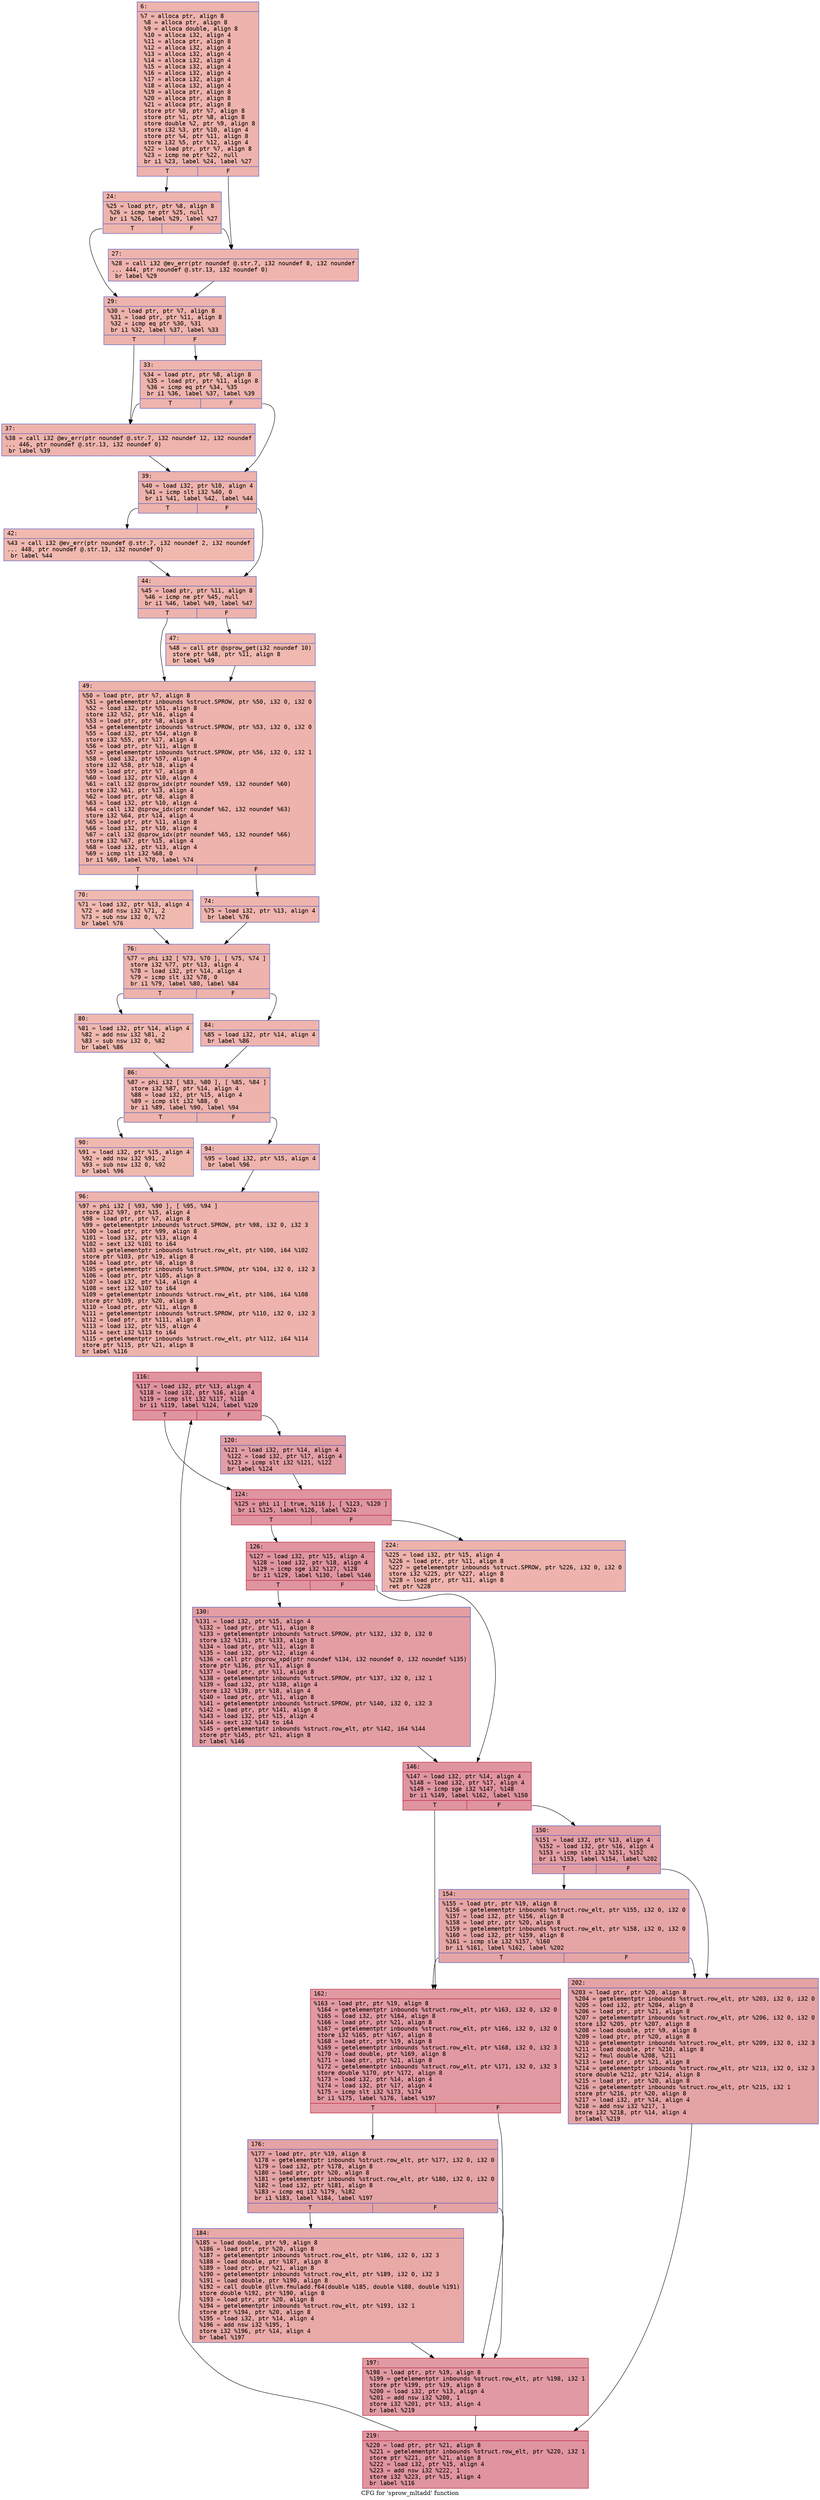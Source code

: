 digraph "CFG for 'sprow_mltadd' function" {
	label="CFG for 'sprow_mltadd' function";

	Node0x60000254d450 [shape=record,color="#3d50c3ff", style=filled, fillcolor="#d6524470" fontname="Courier",label="{6:\l|  %7 = alloca ptr, align 8\l  %8 = alloca ptr, align 8\l  %9 = alloca double, align 8\l  %10 = alloca i32, align 4\l  %11 = alloca ptr, align 8\l  %12 = alloca i32, align 4\l  %13 = alloca i32, align 4\l  %14 = alloca i32, align 4\l  %15 = alloca i32, align 4\l  %16 = alloca i32, align 4\l  %17 = alloca i32, align 4\l  %18 = alloca i32, align 4\l  %19 = alloca ptr, align 8\l  %20 = alloca ptr, align 8\l  %21 = alloca ptr, align 8\l  store ptr %0, ptr %7, align 8\l  store ptr %1, ptr %8, align 8\l  store double %2, ptr %9, align 8\l  store i32 %3, ptr %10, align 4\l  store ptr %4, ptr %11, align 8\l  store i32 %5, ptr %12, align 4\l  %22 = load ptr, ptr %7, align 8\l  %23 = icmp ne ptr %22, null\l  br i1 %23, label %24, label %27\l|{<s0>T|<s1>F}}"];
	Node0x60000254d450:s0 -> Node0x60000254d4a0[tooltip="6 -> 24\nProbability 62.50%" ];
	Node0x60000254d450:s1 -> Node0x60000254d4f0[tooltip="6 -> 27\nProbability 37.50%" ];
	Node0x60000254d4a0 [shape=record,color="#3d50c3ff", style=filled, fillcolor="#d8564670" fontname="Courier",label="{24:\l|  %25 = load ptr, ptr %8, align 8\l  %26 = icmp ne ptr %25, null\l  br i1 %26, label %29, label %27\l|{<s0>T|<s1>F}}"];
	Node0x60000254d4a0:s0 -> Node0x60000254d540[tooltip="24 -> 29\nProbability 62.50%" ];
	Node0x60000254d4a0:s1 -> Node0x60000254d4f0[tooltip="24 -> 27\nProbability 37.50%" ];
	Node0x60000254d4f0 [shape=record,color="#3d50c3ff", style=filled, fillcolor="#d8564670" fontname="Courier",label="{27:\l|  %28 = call i32 @ev_err(ptr noundef @.str.7, i32 noundef 8, i32 noundef\l... 444, ptr noundef @.str.13, i32 noundef 0)\l  br label %29\l}"];
	Node0x60000254d4f0 -> Node0x60000254d540[tooltip="27 -> 29\nProbability 100.00%" ];
	Node0x60000254d540 [shape=record,color="#3d50c3ff", style=filled, fillcolor="#d6524470" fontname="Courier",label="{29:\l|  %30 = load ptr, ptr %7, align 8\l  %31 = load ptr, ptr %11, align 8\l  %32 = icmp eq ptr %30, %31\l  br i1 %32, label %37, label %33\l|{<s0>T|<s1>F}}"];
	Node0x60000254d540:s0 -> Node0x60000254d5e0[tooltip="29 -> 37\nProbability 37.50%" ];
	Node0x60000254d540:s1 -> Node0x60000254d590[tooltip="29 -> 33\nProbability 62.50%" ];
	Node0x60000254d590 [shape=record,color="#3d50c3ff", style=filled, fillcolor="#d8564670" fontname="Courier",label="{33:\l|  %34 = load ptr, ptr %8, align 8\l  %35 = load ptr, ptr %11, align 8\l  %36 = icmp eq ptr %34, %35\l  br i1 %36, label %37, label %39\l|{<s0>T|<s1>F}}"];
	Node0x60000254d590:s0 -> Node0x60000254d5e0[tooltip="33 -> 37\nProbability 37.50%" ];
	Node0x60000254d590:s1 -> Node0x60000254d630[tooltip="33 -> 39\nProbability 62.50%" ];
	Node0x60000254d5e0 [shape=record,color="#3d50c3ff", style=filled, fillcolor="#d8564670" fontname="Courier",label="{37:\l|  %38 = call i32 @ev_err(ptr noundef @.str.7, i32 noundef 12, i32 noundef\l... 446, ptr noundef @.str.13, i32 noundef 0)\l  br label %39\l}"];
	Node0x60000254d5e0 -> Node0x60000254d630[tooltip="37 -> 39\nProbability 100.00%" ];
	Node0x60000254d630 [shape=record,color="#3d50c3ff", style=filled, fillcolor="#d6524470" fontname="Courier",label="{39:\l|  %40 = load i32, ptr %10, align 4\l  %41 = icmp slt i32 %40, 0\l  br i1 %41, label %42, label %44\l|{<s0>T|<s1>F}}"];
	Node0x60000254d630:s0 -> Node0x60000254d680[tooltip="39 -> 42\nProbability 37.50%" ];
	Node0x60000254d630:s1 -> Node0x60000254d6d0[tooltip="39 -> 44\nProbability 62.50%" ];
	Node0x60000254d680 [shape=record,color="#3d50c3ff", style=filled, fillcolor="#de614d70" fontname="Courier",label="{42:\l|  %43 = call i32 @ev_err(ptr noundef @.str.7, i32 noundef 2, i32 noundef\l... 448, ptr noundef @.str.13, i32 noundef 0)\l  br label %44\l}"];
	Node0x60000254d680 -> Node0x60000254d6d0[tooltip="42 -> 44\nProbability 100.00%" ];
	Node0x60000254d6d0 [shape=record,color="#3d50c3ff", style=filled, fillcolor="#d6524470" fontname="Courier",label="{44:\l|  %45 = load ptr, ptr %11, align 8\l  %46 = icmp ne ptr %45, null\l  br i1 %46, label %49, label %47\l|{<s0>T|<s1>F}}"];
	Node0x60000254d6d0:s0 -> Node0x60000254d770[tooltip="44 -> 49\nProbability 62.50%" ];
	Node0x60000254d6d0:s1 -> Node0x60000254d720[tooltip="44 -> 47\nProbability 37.50%" ];
	Node0x60000254d720 [shape=record,color="#3d50c3ff", style=filled, fillcolor="#de614d70" fontname="Courier",label="{47:\l|  %48 = call ptr @sprow_get(i32 noundef 10)\l  store ptr %48, ptr %11, align 8\l  br label %49\l}"];
	Node0x60000254d720 -> Node0x60000254d770[tooltip="47 -> 49\nProbability 100.00%" ];
	Node0x60000254d770 [shape=record,color="#3d50c3ff", style=filled, fillcolor="#d6524470" fontname="Courier",label="{49:\l|  %50 = load ptr, ptr %7, align 8\l  %51 = getelementptr inbounds %struct.SPROW, ptr %50, i32 0, i32 0\l  %52 = load i32, ptr %51, align 8\l  store i32 %52, ptr %16, align 4\l  %53 = load ptr, ptr %8, align 8\l  %54 = getelementptr inbounds %struct.SPROW, ptr %53, i32 0, i32 0\l  %55 = load i32, ptr %54, align 8\l  store i32 %55, ptr %17, align 4\l  %56 = load ptr, ptr %11, align 8\l  %57 = getelementptr inbounds %struct.SPROW, ptr %56, i32 0, i32 1\l  %58 = load i32, ptr %57, align 4\l  store i32 %58, ptr %18, align 4\l  %59 = load ptr, ptr %7, align 8\l  %60 = load i32, ptr %10, align 4\l  %61 = call i32 @sprow_idx(ptr noundef %59, i32 noundef %60)\l  store i32 %61, ptr %13, align 4\l  %62 = load ptr, ptr %8, align 8\l  %63 = load i32, ptr %10, align 4\l  %64 = call i32 @sprow_idx(ptr noundef %62, i32 noundef %63)\l  store i32 %64, ptr %14, align 4\l  %65 = load ptr, ptr %11, align 8\l  %66 = load i32, ptr %10, align 4\l  %67 = call i32 @sprow_idx(ptr noundef %65, i32 noundef %66)\l  store i32 %67, ptr %15, align 4\l  %68 = load i32, ptr %13, align 4\l  %69 = icmp slt i32 %68, 0\l  br i1 %69, label %70, label %74\l|{<s0>T|<s1>F}}"];
	Node0x60000254d770:s0 -> Node0x60000254d7c0[tooltip="49 -> 70\nProbability 37.50%" ];
	Node0x60000254d770:s1 -> Node0x60000254d810[tooltip="49 -> 74\nProbability 62.50%" ];
	Node0x60000254d7c0 [shape=record,color="#3d50c3ff", style=filled, fillcolor="#de614d70" fontname="Courier",label="{70:\l|  %71 = load i32, ptr %13, align 4\l  %72 = add nsw i32 %71, 2\l  %73 = sub nsw i32 0, %72\l  br label %76\l}"];
	Node0x60000254d7c0 -> Node0x60000254d860[tooltip="70 -> 76\nProbability 100.00%" ];
	Node0x60000254d810 [shape=record,color="#3d50c3ff", style=filled, fillcolor="#d8564670" fontname="Courier",label="{74:\l|  %75 = load i32, ptr %13, align 4\l  br label %76\l}"];
	Node0x60000254d810 -> Node0x60000254d860[tooltip="74 -> 76\nProbability 100.00%" ];
	Node0x60000254d860 [shape=record,color="#3d50c3ff", style=filled, fillcolor="#d6524470" fontname="Courier",label="{76:\l|  %77 = phi i32 [ %73, %70 ], [ %75, %74 ]\l  store i32 %77, ptr %13, align 4\l  %78 = load i32, ptr %14, align 4\l  %79 = icmp slt i32 %78, 0\l  br i1 %79, label %80, label %84\l|{<s0>T|<s1>F}}"];
	Node0x60000254d860:s0 -> Node0x60000254d8b0[tooltip="76 -> 80\nProbability 37.50%" ];
	Node0x60000254d860:s1 -> Node0x60000254d900[tooltip="76 -> 84\nProbability 62.50%" ];
	Node0x60000254d8b0 [shape=record,color="#3d50c3ff", style=filled, fillcolor="#de614d70" fontname="Courier",label="{80:\l|  %81 = load i32, ptr %14, align 4\l  %82 = add nsw i32 %81, 2\l  %83 = sub nsw i32 0, %82\l  br label %86\l}"];
	Node0x60000254d8b0 -> Node0x60000254d950[tooltip="80 -> 86\nProbability 100.00%" ];
	Node0x60000254d900 [shape=record,color="#3d50c3ff", style=filled, fillcolor="#d8564670" fontname="Courier",label="{84:\l|  %85 = load i32, ptr %14, align 4\l  br label %86\l}"];
	Node0x60000254d900 -> Node0x60000254d950[tooltip="84 -> 86\nProbability 100.00%" ];
	Node0x60000254d950 [shape=record,color="#3d50c3ff", style=filled, fillcolor="#d6524470" fontname="Courier",label="{86:\l|  %87 = phi i32 [ %83, %80 ], [ %85, %84 ]\l  store i32 %87, ptr %14, align 4\l  %88 = load i32, ptr %15, align 4\l  %89 = icmp slt i32 %88, 0\l  br i1 %89, label %90, label %94\l|{<s0>T|<s1>F}}"];
	Node0x60000254d950:s0 -> Node0x60000254d9a0[tooltip="86 -> 90\nProbability 37.50%" ];
	Node0x60000254d950:s1 -> Node0x60000254d9f0[tooltip="86 -> 94\nProbability 62.50%" ];
	Node0x60000254d9a0 [shape=record,color="#3d50c3ff", style=filled, fillcolor="#de614d70" fontname="Courier",label="{90:\l|  %91 = load i32, ptr %15, align 4\l  %92 = add nsw i32 %91, 2\l  %93 = sub nsw i32 0, %92\l  br label %96\l}"];
	Node0x60000254d9a0 -> Node0x60000254da40[tooltip="90 -> 96\nProbability 100.00%" ];
	Node0x60000254d9f0 [shape=record,color="#3d50c3ff", style=filled, fillcolor="#d8564670" fontname="Courier",label="{94:\l|  %95 = load i32, ptr %15, align 4\l  br label %96\l}"];
	Node0x60000254d9f0 -> Node0x60000254da40[tooltip="94 -> 96\nProbability 100.00%" ];
	Node0x60000254da40 [shape=record,color="#3d50c3ff", style=filled, fillcolor="#d6524470" fontname="Courier",label="{96:\l|  %97 = phi i32 [ %93, %90 ], [ %95, %94 ]\l  store i32 %97, ptr %15, align 4\l  %98 = load ptr, ptr %7, align 8\l  %99 = getelementptr inbounds %struct.SPROW, ptr %98, i32 0, i32 3\l  %100 = load ptr, ptr %99, align 8\l  %101 = load i32, ptr %13, align 4\l  %102 = sext i32 %101 to i64\l  %103 = getelementptr inbounds %struct.row_elt, ptr %100, i64 %102\l  store ptr %103, ptr %19, align 8\l  %104 = load ptr, ptr %8, align 8\l  %105 = getelementptr inbounds %struct.SPROW, ptr %104, i32 0, i32 3\l  %106 = load ptr, ptr %105, align 8\l  %107 = load i32, ptr %14, align 4\l  %108 = sext i32 %107 to i64\l  %109 = getelementptr inbounds %struct.row_elt, ptr %106, i64 %108\l  store ptr %109, ptr %20, align 8\l  %110 = load ptr, ptr %11, align 8\l  %111 = getelementptr inbounds %struct.SPROW, ptr %110, i32 0, i32 3\l  %112 = load ptr, ptr %111, align 8\l  %113 = load i32, ptr %15, align 4\l  %114 = sext i32 %113 to i64\l  %115 = getelementptr inbounds %struct.row_elt, ptr %112, i64 %114\l  store ptr %115, ptr %21, align 8\l  br label %116\l}"];
	Node0x60000254da40 -> Node0x60000254da90[tooltip="96 -> 116\nProbability 100.00%" ];
	Node0x60000254da90 [shape=record,color="#b70d28ff", style=filled, fillcolor="#b70d2870" fontname="Courier",label="{116:\l|  %117 = load i32, ptr %13, align 4\l  %118 = load i32, ptr %16, align 4\l  %119 = icmp slt i32 %117, %118\l  br i1 %119, label %124, label %120\l|{<s0>T|<s1>F}}"];
	Node0x60000254da90:s0 -> Node0x60000254db30[tooltip="116 -> 124\nProbability 50.00%" ];
	Node0x60000254da90:s1 -> Node0x60000254dae0[tooltip="116 -> 120\nProbability 50.00%" ];
	Node0x60000254dae0 [shape=record,color="#3d50c3ff", style=filled, fillcolor="#be242e70" fontname="Courier",label="{120:\l|  %121 = load i32, ptr %14, align 4\l  %122 = load i32, ptr %17, align 4\l  %123 = icmp slt i32 %121, %122\l  br label %124\l}"];
	Node0x60000254dae0 -> Node0x60000254db30[tooltip="120 -> 124\nProbability 100.00%" ];
	Node0x60000254db30 [shape=record,color="#b70d28ff", style=filled, fillcolor="#b70d2870" fontname="Courier",label="{124:\l|  %125 = phi i1 [ true, %116 ], [ %123, %120 ]\l  br i1 %125, label %126, label %224\l|{<s0>T|<s1>F}}"];
	Node0x60000254db30:s0 -> Node0x60000254db80[tooltip="124 -> 126\nProbability 96.88%" ];
	Node0x60000254db30:s1 -> Node0x60000254def0[tooltip="124 -> 224\nProbability 3.12%" ];
	Node0x60000254db80 [shape=record,color="#b70d28ff", style=filled, fillcolor="#b70d2870" fontname="Courier",label="{126:\l|  %127 = load i32, ptr %15, align 4\l  %128 = load i32, ptr %18, align 4\l  %129 = icmp sge i32 %127, %128\l  br i1 %129, label %130, label %146\l|{<s0>T|<s1>F}}"];
	Node0x60000254db80:s0 -> Node0x60000254dbd0[tooltip="126 -> 130\nProbability 50.00%" ];
	Node0x60000254db80:s1 -> Node0x60000254dc20[tooltip="126 -> 146\nProbability 50.00%" ];
	Node0x60000254dbd0 [shape=record,color="#3d50c3ff", style=filled, fillcolor="#be242e70" fontname="Courier",label="{130:\l|  %131 = load i32, ptr %15, align 4\l  %132 = load ptr, ptr %11, align 8\l  %133 = getelementptr inbounds %struct.SPROW, ptr %132, i32 0, i32 0\l  store i32 %131, ptr %133, align 8\l  %134 = load ptr, ptr %11, align 8\l  %135 = load i32, ptr %12, align 4\l  %136 = call ptr @sprow_xpd(ptr noundef %134, i32 noundef 0, i32 noundef %135)\l  store ptr %136, ptr %11, align 8\l  %137 = load ptr, ptr %11, align 8\l  %138 = getelementptr inbounds %struct.SPROW, ptr %137, i32 0, i32 1\l  %139 = load i32, ptr %138, align 4\l  store i32 %139, ptr %18, align 4\l  %140 = load ptr, ptr %11, align 8\l  %141 = getelementptr inbounds %struct.SPROW, ptr %140, i32 0, i32 3\l  %142 = load ptr, ptr %141, align 8\l  %143 = load i32, ptr %15, align 4\l  %144 = sext i32 %143 to i64\l  %145 = getelementptr inbounds %struct.row_elt, ptr %142, i64 %144\l  store ptr %145, ptr %21, align 8\l  br label %146\l}"];
	Node0x60000254dbd0 -> Node0x60000254dc20[tooltip="130 -> 146\nProbability 100.00%" ];
	Node0x60000254dc20 [shape=record,color="#b70d28ff", style=filled, fillcolor="#b70d2870" fontname="Courier",label="{146:\l|  %147 = load i32, ptr %14, align 4\l  %148 = load i32, ptr %17, align 4\l  %149 = icmp sge i32 %147, %148\l  br i1 %149, label %162, label %150\l|{<s0>T|<s1>F}}"];
	Node0x60000254dc20:s0 -> Node0x60000254dd10[tooltip="146 -> 162\nProbability 50.00%" ];
	Node0x60000254dc20:s1 -> Node0x60000254dc70[tooltip="146 -> 150\nProbability 50.00%" ];
	Node0x60000254dc70 [shape=record,color="#3d50c3ff", style=filled, fillcolor="#be242e70" fontname="Courier",label="{150:\l|  %151 = load i32, ptr %13, align 4\l  %152 = load i32, ptr %16, align 4\l  %153 = icmp slt i32 %151, %152\l  br i1 %153, label %154, label %202\l|{<s0>T|<s1>F}}"];
	Node0x60000254dc70:s0 -> Node0x60000254dcc0[tooltip="150 -> 154\nProbability 50.00%" ];
	Node0x60000254dc70:s1 -> Node0x60000254de50[tooltip="150 -> 202\nProbability 50.00%" ];
	Node0x60000254dcc0 [shape=record,color="#3d50c3ff", style=filled, fillcolor="#c5333470" fontname="Courier",label="{154:\l|  %155 = load ptr, ptr %19, align 8\l  %156 = getelementptr inbounds %struct.row_elt, ptr %155, i32 0, i32 0\l  %157 = load i32, ptr %156, align 8\l  %158 = load ptr, ptr %20, align 8\l  %159 = getelementptr inbounds %struct.row_elt, ptr %158, i32 0, i32 0\l  %160 = load i32, ptr %159, align 8\l  %161 = icmp sle i32 %157, %160\l  br i1 %161, label %162, label %202\l|{<s0>T|<s1>F}}"];
	Node0x60000254dcc0:s0 -> Node0x60000254dd10[tooltip="154 -> 162\nProbability 50.00%" ];
	Node0x60000254dcc0:s1 -> Node0x60000254de50[tooltip="154 -> 202\nProbability 50.00%" ];
	Node0x60000254dd10 [shape=record,color="#b70d28ff", style=filled, fillcolor="#bb1b2c70" fontname="Courier",label="{162:\l|  %163 = load ptr, ptr %19, align 8\l  %164 = getelementptr inbounds %struct.row_elt, ptr %163, i32 0, i32 0\l  %165 = load i32, ptr %164, align 8\l  %166 = load ptr, ptr %21, align 8\l  %167 = getelementptr inbounds %struct.row_elt, ptr %166, i32 0, i32 0\l  store i32 %165, ptr %167, align 8\l  %168 = load ptr, ptr %19, align 8\l  %169 = getelementptr inbounds %struct.row_elt, ptr %168, i32 0, i32 3\l  %170 = load double, ptr %169, align 8\l  %171 = load ptr, ptr %21, align 8\l  %172 = getelementptr inbounds %struct.row_elt, ptr %171, i32 0, i32 3\l  store double %170, ptr %172, align 8\l  %173 = load i32, ptr %14, align 4\l  %174 = load i32, ptr %17, align 4\l  %175 = icmp slt i32 %173, %174\l  br i1 %175, label %176, label %197\l|{<s0>T|<s1>F}}"];
	Node0x60000254dd10:s0 -> Node0x60000254dd60[tooltip="162 -> 176\nProbability 50.00%" ];
	Node0x60000254dd10:s1 -> Node0x60000254de00[tooltip="162 -> 197\nProbability 50.00%" ];
	Node0x60000254dd60 [shape=record,color="#3d50c3ff", style=filled, fillcolor="#c32e3170" fontname="Courier",label="{176:\l|  %177 = load ptr, ptr %19, align 8\l  %178 = getelementptr inbounds %struct.row_elt, ptr %177, i32 0, i32 0\l  %179 = load i32, ptr %178, align 8\l  %180 = load ptr, ptr %20, align 8\l  %181 = getelementptr inbounds %struct.row_elt, ptr %180, i32 0, i32 0\l  %182 = load i32, ptr %181, align 8\l  %183 = icmp eq i32 %179, %182\l  br i1 %183, label %184, label %197\l|{<s0>T|<s1>F}}"];
	Node0x60000254dd60:s0 -> Node0x60000254ddb0[tooltip="176 -> 184\nProbability 50.00%" ];
	Node0x60000254dd60:s1 -> Node0x60000254de00[tooltip="176 -> 197\nProbability 50.00%" ];
	Node0x60000254ddb0 [shape=record,color="#3d50c3ff", style=filled, fillcolor="#ca3b3770" fontname="Courier",label="{184:\l|  %185 = load double, ptr %9, align 8\l  %186 = load ptr, ptr %20, align 8\l  %187 = getelementptr inbounds %struct.row_elt, ptr %186, i32 0, i32 3\l  %188 = load double, ptr %187, align 8\l  %189 = load ptr, ptr %21, align 8\l  %190 = getelementptr inbounds %struct.row_elt, ptr %189, i32 0, i32 3\l  %191 = load double, ptr %190, align 8\l  %192 = call double @llvm.fmuladd.f64(double %185, double %188, double %191)\l  store double %192, ptr %190, align 8\l  %193 = load ptr, ptr %20, align 8\l  %194 = getelementptr inbounds %struct.row_elt, ptr %193, i32 1\l  store ptr %194, ptr %20, align 8\l  %195 = load i32, ptr %14, align 4\l  %196 = add nsw i32 %195, 1\l  store i32 %196, ptr %14, align 4\l  br label %197\l}"];
	Node0x60000254ddb0 -> Node0x60000254de00[tooltip="184 -> 197\nProbability 100.00%" ];
	Node0x60000254de00 [shape=record,color="#b70d28ff", style=filled, fillcolor="#bb1b2c70" fontname="Courier",label="{197:\l|  %198 = load ptr, ptr %19, align 8\l  %199 = getelementptr inbounds %struct.row_elt, ptr %198, i32 1\l  store ptr %199, ptr %19, align 8\l  %200 = load i32, ptr %13, align 4\l  %201 = add nsw i32 %200, 1\l  store i32 %201, ptr %13, align 4\l  br label %219\l}"];
	Node0x60000254de00 -> Node0x60000254dea0[tooltip="197 -> 219\nProbability 100.00%" ];
	Node0x60000254de50 [shape=record,color="#3d50c3ff", style=filled, fillcolor="#c32e3170" fontname="Courier",label="{202:\l|  %203 = load ptr, ptr %20, align 8\l  %204 = getelementptr inbounds %struct.row_elt, ptr %203, i32 0, i32 0\l  %205 = load i32, ptr %204, align 8\l  %206 = load ptr, ptr %21, align 8\l  %207 = getelementptr inbounds %struct.row_elt, ptr %206, i32 0, i32 0\l  store i32 %205, ptr %207, align 8\l  %208 = load double, ptr %9, align 8\l  %209 = load ptr, ptr %20, align 8\l  %210 = getelementptr inbounds %struct.row_elt, ptr %209, i32 0, i32 3\l  %211 = load double, ptr %210, align 8\l  %212 = fmul double %208, %211\l  %213 = load ptr, ptr %21, align 8\l  %214 = getelementptr inbounds %struct.row_elt, ptr %213, i32 0, i32 3\l  store double %212, ptr %214, align 8\l  %215 = load ptr, ptr %20, align 8\l  %216 = getelementptr inbounds %struct.row_elt, ptr %215, i32 1\l  store ptr %216, ptr %20, align 8\l  %217 = load i32, ptr %14, align 4\l  %218 = add nsw i32 %217, 1\l  store i32 %218, ptr %14, align 4\l  br label %219\l}"];
	Node0x60000254de50 -> Node0x60000254dea0[tooltip="202 -> 219\nProbability 100.00%" ];
	Node0x60000254dea0 [shape=record,color="#b70d28ff", style=filled, fillcolor="#b70d2870" fontname="Courier",label="{219:\l|  %220 = load ptr, ptr %21, align 8\l  %221 = getelementptr inbounds %struct.row_elt, ptr %220, i32 1\l  store ptr %221, ptr %21, align 8\l  %222 = load i32, ptr %15, align 4\l  %223 = add nsw i32 %222, 1\l  store i32 %223, ptr %15, align 4\l  br label %116\l}"];
	Node0x60000254dea0 -> Node0x60000254da90[tooltip="219 -> 116\nProbability 100.00%" ];
	Node0x60000254def0 [shape=record,color="#3d50c3ff", style=filled, fillcolor="#d6524470" fontname="Courier",label="{224:\l|  %225 = load i32, ptr %15, align 4\l  %226 = load ptr, ptr %11, align 8\l  %227 = getelementptr inbounds %struct.SPROW, ptr %226, i32 0, i32 0\l  store i32 %225, ptr %227, align 8\l  %228 = load ptr, ptr %11, align 8\l  ret ptr %228\l}"];
}
